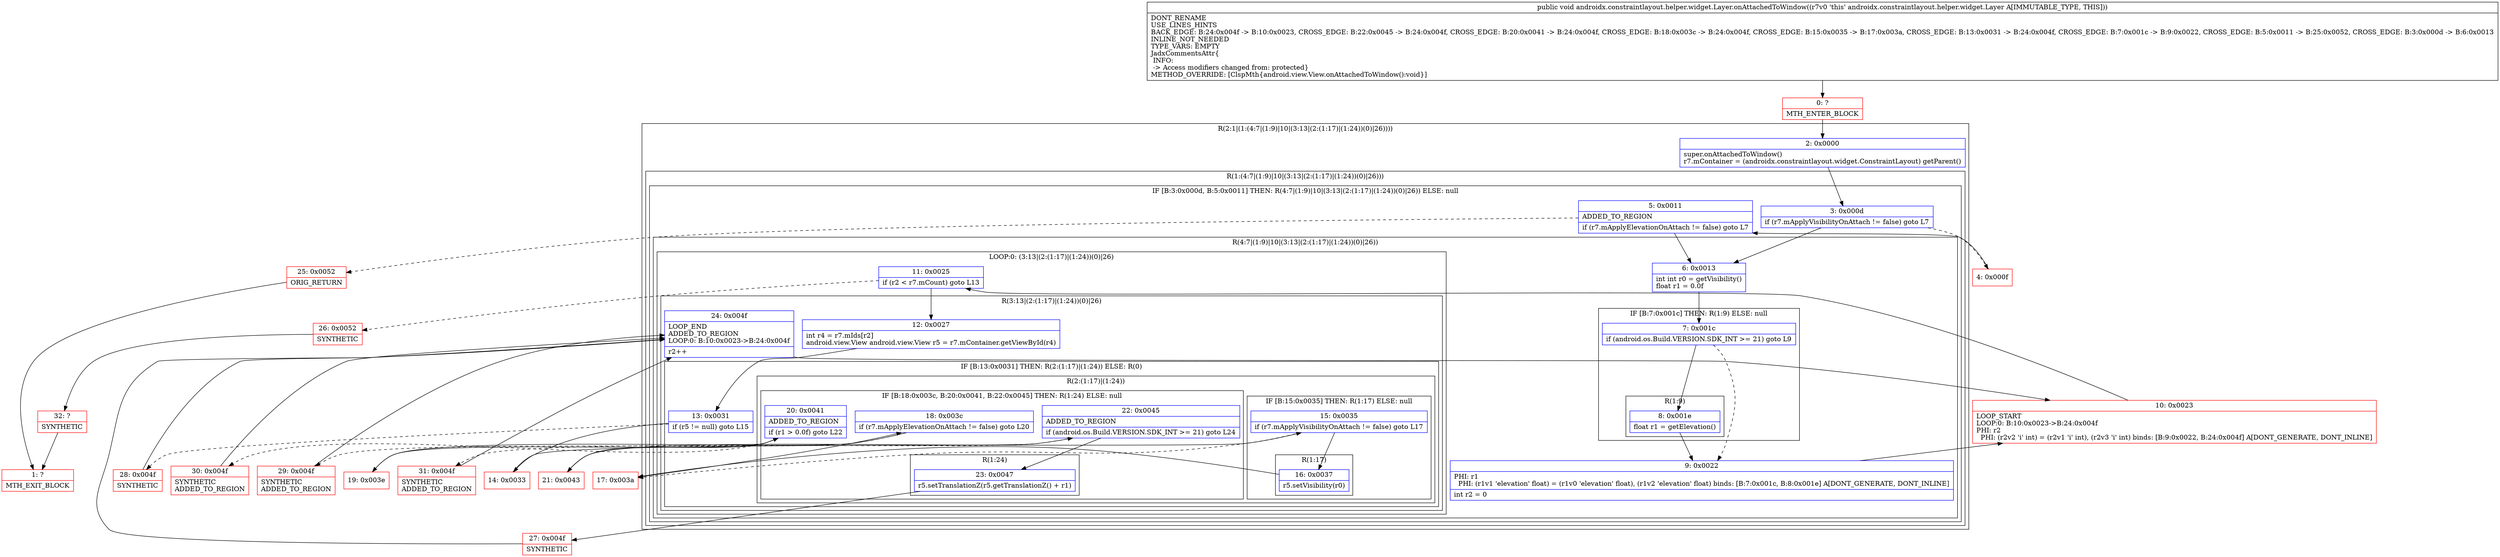 digraph "CFG forandroidx.constraintlayout.helper.widget.Layer.onAttachedToWindow()V" {
subgraph cluster_Region_49563038 {
label = "R(2:1|(1:(4:7|(1:9)|10|(3:13|(2:(1:17)|(1:24))(0)|26))))";
node [shape=record,color=blue];
Node_2 [shape=record,label="{2\:\ 0x0000|super.onAttachedToWindow()\lr7.mContainer = (androidx.constraintlayout.widget.ConstraintLayout) getParent()\l}"];
subgraph cluster_Region_1318630403 {
label = "R(1:(4:7|(1:9)|10|(3:13|(2:(1:17)|(1:24))(0)|26)))";
node [shape=record,color=blue];
subgraph cluster_IfRegion_1252875700 {
label = "IF [B:3:0x000d, B:5:0x0011] THEN: R(4:7|(1:9)|10|(3:13|(2:(1:17)|(1:24))(0)|26)) ELSE: null";
node [shape=record,color=blue];
Node_3 [shape=record,label="{3\:\ 0x000d|if (r7.mApplyVisibilityOnAttach != false) goto L7\l}"];
Node_5 [shape=record,label="{5\:\ 0x0011|ADDED_TO_REGION\l|if (r7.mApplyElevationOnAttach != false) goto L7\l}"];
subgraph cluster_Region_1214731387 {
label = "R(4:7|(1:9)|10|(3:13|(2:(1:17)|(1:24))(0)|26))";
node [shape=record,color=blue];
Node_6 [shape=record,label="{6\:\ 0x0013|int int r0 = getVisibility()\lfloat r1 = 0.0f\l}"];
subgraph cluster_IfRegion_1172492035 {
label = "IF [B:7:0x001c] THEN: R(1:9) ELSE: null";
node [shape=record,color=blue];
Node_7 [shape=record,label="{7\:\ 0x001c|if (android.os.Build.VERSION.SDK_INT \>= 21) goto L9\l}"];
subgraph cluster_Region_654060440 {
label = "R(1:9)";
node [shape=record,color=blue];
Node_8 [shape=record,label="{8\:\ 0x001e|float r1 = getElevation()\l}"];
}
}
Node_9 [shape=record,label="{9\:\ 0x0022|PHI: r1 \l  PHI: (r1v1 'elevation' float) = (r1v0 'elevation' float), (r1v2 'elevation' float) binds: [B:7:0x001c, B:8:0x001e] A[DONT_GENERATE, DONT_INLINE]\l|int r2 = 0\l}"];
subgraph cluster_LoopRegion_1358294025 {
label = "LOOP:0: (3:13|(2:(1:17)|(1:24))(0)|26)";
node [shape=record,color=blue];
Node_11 [shape=record,label="{11\:\ 0x0025|if (r2 \< r7.mCount) goto L13\l}"];
subgraph cluster_Region_395488612 {
label = "R(3:13|(2:(1:17)|(1:24))(0)|26)";
node [shape=record,color=blue];
Node_12 [shape=record,label="{12\:\ 0x0027|int r4 = r7.mIds[r2]\landroid.view.View android.view.View r5 = r7.mContainer.getViewById(r4)\l}"];
subgraph cluster_IfRegion_334059467 {
label = "IF [B:13:0x0031] THEN: R(2:(1:17)|(1:24)) ELSE: R(0)";
node [shape=record,color=blue];
Node_13 [shape=record,label="{13\:\ 0x0031|if (r5 != null) goto L15\l}"];
subgraph cluster_Region_1704635028 {
label = "R(2:(1:17)|(1:24))";
node [shape=record,color=blue];
subgraph cluster_IfRegion_1856578184 {
label = "IF [B:15:0x0035] THEN: R(1:17) ELSE: null";
node [shape=record,color=blue];
Node_15 [shape=record,label="{15\:\ 0x0035|if (r7.mApplyVisibilityOnAttach != false) goto L17\l}"];
subgraph cluster_Region_443731717 {
label = "R(1:17)";
node [shape=record,color=blue];
Node_16 [shape=record,label="{16\:\ 0x0037|r5.setVisibility(r0)\l}"];
}
}
subgraph cluster_IfRegion_784680778 {
label = "IF [B:18:0x003c, B:20:0x0041, B:22:0x0045] THEN: R(1:24) ELSE: null";
node [shape=record,color=blue];
Node_18 [shape=record,label="{18\:\ 0x003c|if (r7.mApplyElevationOnAttach != false) goto L20\l}"];
Node_20 [shape=record,label="{20\:\ 0x0041|ADDED_TO_REGION\l|if (r1 \> 0.0f) goto L22\l}"];
Node_22 [shape=record,label="{22\:\ 0x0045|ADDED_TO_REGION\l|if (android.os.Build.VERSION.SDK_INT \>= 21) goto L24\l}"];
subgraph cluster_Region_1551047269 {
label = "R(1:24)";
node [shape=record,color=blue];
Node_23 [shape=record,label="{23\:\ 0x0047|r5.setTranslationZ(r5.getTranslationZ() + r1)\l}"];
}
}
}
subgraph cluster_Region_1313440276 {
label = "R(0)";
node [shape=record,color=blue];
}
}
Node_24 [shape=record,label="{24\:\ 0x004f|LOOP_END\lADDED_TO_REGION\lLOOP:0: B:10:0x0023\-\>B:24:0x004f\l|r2++\l}"];
}
}
}
}
}
}
Node_0 [shape=record,color=red,label="{0\:\ ?|MTH_ENTER_BLOCK\l}"];
Node_4 [shape=record,color=red,label="{4\:\ 0x000f}"];
Node_25 [shape=record,color=red,label="{25\:\ 0x0052|ORIG_RETURN\l}"];
Node_1 [shape=record,color=red,label="{1\:\ ?|MTH_EXIT_BLOCK\l}"];
Node_10 [shape=record,color=red,label="{10\:\ 0x0023|LOOP_START\lLOOP:0: B:10:0x0023\-\>B:24:0x004f\lPHI: r2 \l  PHI: (r2v2 'i' int) = (r2v1 'i' int), (r2v3 'i' int) binds: [B:9:0x0022, B:24:0x004f] A[DONT_GENERATE, DONT_INLINE]\l}"];
Node_14 [shape=record,color=red,label="{14\:\ 0x0033}"];
Node_17 [shape=record,color=red,label="{17\:\ 0x003a}"];
Node_19 [shape=record,color=red,label="{19\:\ 0x003e}"];
Node_21 [shape=record,color=red,label="{21\:\ 0x0043}"];
Node_27 [shape=record,color=red,label="{27\:\ 0x004f|SYNTHETIC\l}"];
Node_31 [shape=record,color=red,label="{31\:\ 0x004f|SYNTHETIC\lADDED_TO_REGION\l}"];
Node_30 [shape=record,color=red,label="{30\:\ 0x004f|SYNTHETIC\lADDED_TO_REGION\l}"];
Node_29 [shape=record,color=red,label="{29\:\ 0x004f|SYNTHETIC\lADDED_TO_REGION\l}"];
Node_28 [shape=record,color=red,label="{28\:\ 0x004f|SYNTHETIC\l}"];
Node_26 [shape=record,color=red,label="{26\:\ 0x0052|SYNTHETIC\l}"];
Node_32 [shape=record,color=red,label="{32\:\ ?|SYNTHETIC\l}"];
MethodNode[shape=record,label="{public void androidx.constraintlayout.helper.widget.Layer.onAttachedToWindow((r7v0 'this' androidx.constraintlayout.helper.widget.Layer A[IMMUTABLE_TYPE, THIS]))  | DONT_RENAME\lUSE_LINES_HINTS\lBACK_EDGE: B:24:0x004f \-\> B:10:0x0023, CROSS_EDGE: B:22:0x0045 \-\> B:24:0x004f, CROSS_EDGE: B:20:0x0041 \-\> B:24:0x004f, CROSS_EDGE: B:18:0x003c \-\> B:24:0x004f, CROSS_EDGE: B:15:0x0035 \-\> B:17:0x003a, CROSS_EDGE: B:13:0x0031 \-\> B:24:0x004f, CROSS_EDGE: B:7:0x001c \-\> B:9:0x0022, CROSS_EDGE: B:5:0x0011 \-\> B:25:0x0052, CROSS_EDGE: B:3:0x000d \-\> B:6:0x0013\lINLINE_NOT_NEEDED\lTYPE_VARS: EMPTY\lJadxCommentsAttr\{\l INFO: \l \-\> Access modifiers changed from: protected\}\lMETHOD_OVERRIDE: [ClspMth\{android.view.View.onAttachedToWindow():void\}]\l}"];
MethodNode -> Node_0;Node_2 -> Node_3;
Node_3 -> Node_4[style=dashed];
Node_3 -> Node_6;
Node_5 -> Node_6;
Node_5 -> Node_25[style=dashed];
Node_6 -> Node_7;
Node_7 -> Node_8;
Node_7 -> Node_9[style=dashed];
Node_8 -> Node_9;
Node_9 -> Node_10;
Node_11 -> Node_12;
Node_11 -> Node_26[style=dashed];
Node_12 -> Node_13;
Node_13 -> Node_14;
Node_13 -> Node_28[style=dashed];
Node_15 -> Node_16;
Node_15 -> Node_17[style=dashed];
Node_16 -> Node_17;
Node_18 -> Node_19;
Node_18 -> Node_29[style=dashed];
Node_20 -> Node_21;
Node_20 -> Node_30[style=dashed];
Node_22 -> Node_23;
Node_22 -> Node_31[style=dashed];
Node_23 -> Node_27;
Node_24 -> Node_10;
Node_0 -> Node_2;
Node_4 -> Node_5;
Node_25 -> Node_1;
Node_10 -> Node_11;
Node_14 -> Node_15;
Node_17 -> Node_18;
Node_19 -> Node_20;
Node_21 -> Node_22;
Node_27 -> Node_24;
Node_31 -> Node_24;
Node_30 -> Node_24;
Node_29 -> Node_24;
Node_28 -> Node_24;
Node_26 -> Node_32;
Node_32 -> Node_1;
}

